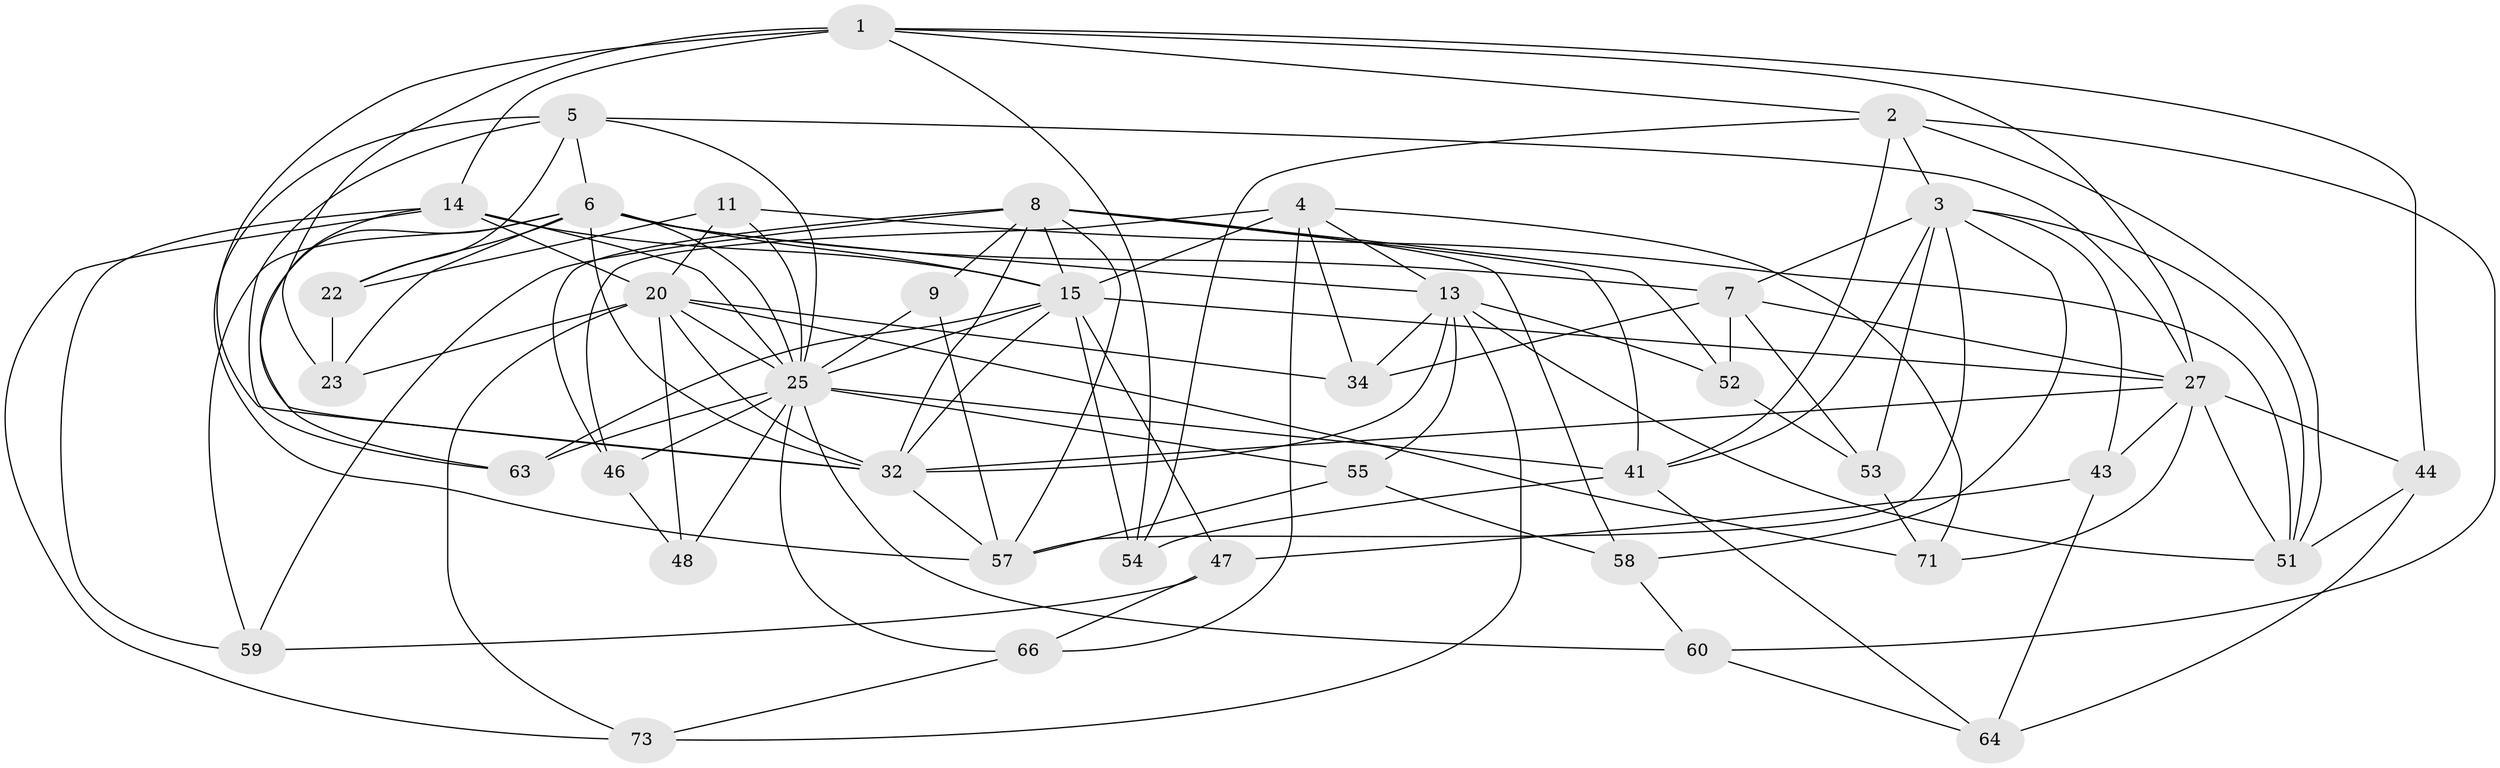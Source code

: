 // original degree distribution, {4: 1.0}
// Generated by graph-tools (version 1.1) at 2025/16/03/09/25 04:16:42]
// undirected, 40 vertices, 114 edges
graph export_dot {
graph [start="1"]
  node [color=gray90,style=filled];
  1 [super="+80+21"];
  2 [super="+16"];
  3 [super="+39+18"];
  4 [super="+10+72"];
  5 [super="+45"];
  6 [super="+12"];
  7 [super="+28"];
  8 [super="+36+19"];
  9;
  11;
  13 [super="+24"];
  14 [super="+50+33"];
  15 [super="+35+70+17"];
  20 [super="+29+77"];
  22;
  23;
  25 [super="+31+30+62"];
  27 [super="+68+75"];
  32 [super="+76+56"];
  34;
  41 [super="+74"];
  43;
  44;
  46;
  47;
  48;
  51 [super="+67"];
  52;
  53;
  54;
  55;
  57 [super="+61"];
  58;
  59;
  60;
  63;
  64;
  66;
  71;
  73;
  1 -- 54;
  1 -- 2;
  1 -- 44;
  1 -- 14 [weight=2];
  1 -- 23;
  1 -- 27;
  1 -- 32;
  2 -- 54;
  2 -- 41;
  2 -- 60;
  2 -- 51;
  2 -- 3;
  3 -- 43;
  3 -- 41;
  3 -- 51;
  3 -- 53;
  3 -- 57;
  3 -- 58;
  3 -- 7;
  4 -- 34;
  4 -- 66;
  4 -- 13;
  4 -- 46;
  4 -- 71;
  4 -- 15 [weight=3];
  5 -- 22;
  5 -- 57;
  5 -- 63;
  5 -- 27;
  5 -- 25;
  5 -- 6;
  6 -- 13;
  6 -- 25;
  6 -- 7;
  6 -- 15;
  6 -- 22;
  6 -- 23;
  6 -- 59;
  6 -- 63;
  6 -- 32;
  7 -- 34;
  7 -- 52;
  7 -- 27;
  7 -- 53;
  8 -- 41;
  8 -- 46;
  8 -- 9 [weight=2];
  8 -- 58;
  8 -- 52;
  8 -- 59;
  8 -- 57;
  8 -- 15;
  8 -- 32;
  9 -- 57;
  9 -- 25;
  11 -- 22;
  11 -- 20;
  11 -- 51;
  11 -- 25;
  13 -- 34;
  13 -- 52;
  13 -- 55;
  13 -- 73;
  13 -- 51;
  13 -- 32;
  14 -- 73;
  14 -- 25;
  14 -- 59;
  14 -- 20;
  14 -- 15;
  14 -- 32;
  15 -- 25;
  15 -- 32;
  15 -- 47;
  15 -- 27;
  15 -- 63;
  15 -- 54;
  20 -- 71;
  20 -- 48 [weight=2];
  20 -- 34;
  20 -- 73;
  20 -- 23;
  20 -- 25;
  20 -- 32;
  22 -- 23;
  25 -- 46;
  25 -- 66;
  25 -- 41;
  25 -- 55;
  25 -- 60;
  25 -- 48;
  25 -- 63;
  27 -- 43;
  27 -- 44;
  27 -- 32 [weight=2];
  27 -- 51;
  27 -- 71;
  32 -- 57;
  41 -- 54;
  41 -- 64;
  43 -- 64;
  43 -- 47;
  44 -- 51;
  44 -- 64;
  46 -- 48;
  47 -- 59;
  47 -- 66;
  52 -- 53;
  53 -- 71;
  55 -- 57;
  55 -- 58;
  58 -- 60;
  60 -- 64;
  66 -- 73;
}
